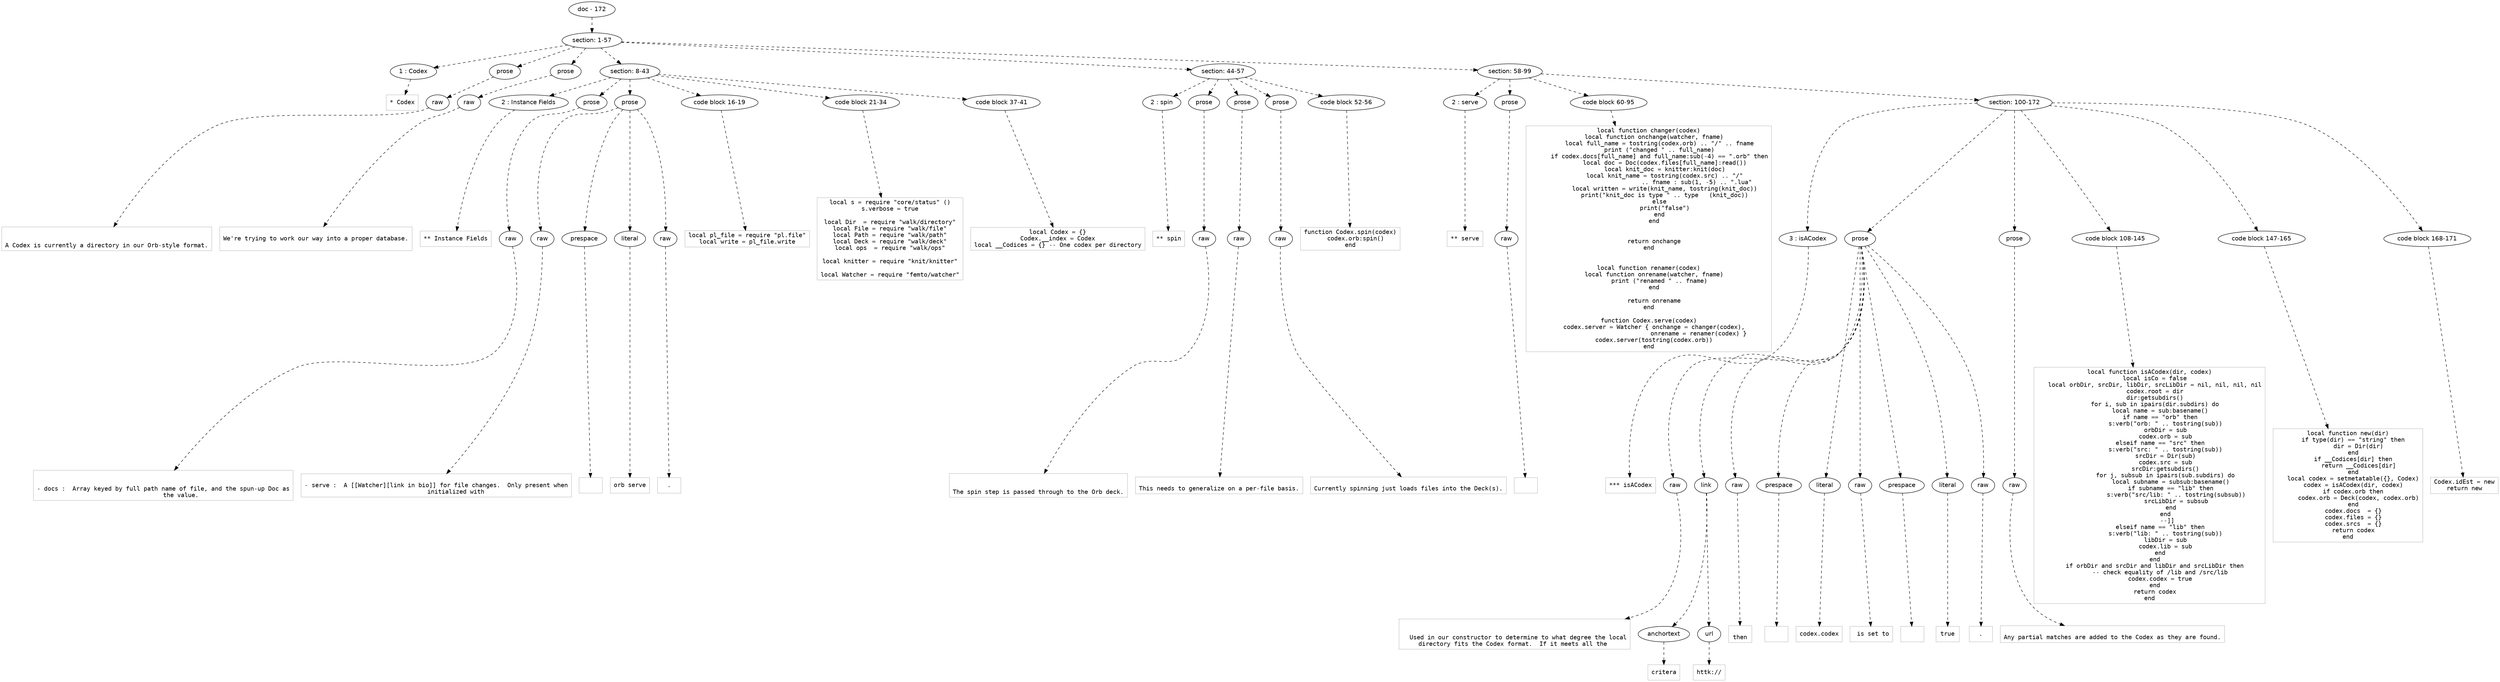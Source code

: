 digraph lpegNode {

node [fontname=Helvetica]
edge [style=dashed]

doc_0 [label="doc - 172"]


doc_0 -> { section_1}
{rank=same; section_1}

section_1 [label="section: 1-57"]


// END RANK doc_0

section_1 -> { header_2 prose_3 prose_4 section_5 section_6 section_7}
{rank=same; header_2 prose_3 prose_4 section_5 section_6 section_7}

header_2 [label="1 : Codex"]

prose_3 [label="prose"]

prose_4 [label="prose"]

section_5 [label="section: 8-43"]

section_6 [label="section: 44-57"]

section_7 [label="section: 58-99"]


// END RANK section_1

header_2 -> leaf_8
leaf_8  [color=Gray,shape=rectangle,fontname=Inconsolata,label="* Codex"]
// END RANK header_2

prose_3 -> { raw_9}
{rank=same; raw_9}

raw_9 [label="raw"]


// END RANK prose_3

raw_9 -> leaf_10
leaf_10  [color=Gray,shape=rectangle,fontname=Inconsolata,label="

A Codex is currently a directory in our Orb-style format.
"]
// END RANK raw_9

prose_4 -> { raw_11}
{rank=same; raw_11}

raw_11 [label="raw"]


// END RANK prose_4

raw_11 -> leaf_12
leaf_12  [color=Gray,shape=rectangle,fontname=Inconsolata,label="
We're trying to work our way into a proper database.

"]
// END RANK raw_11

section_5 -> { header_13 prose_14 prose_15 codeblock_16 codeblock_17 codeblock_18}
{rank=same; header_13 prose_14 prose_15 codeblock_16 codeblock_17 codeblock_18}

header_13 [label="2 : Instance Fields"]

prose_14 [label="prose"]

prose_15 [label="prose"]

codeblock_16 [label="code block 16-19"]

codeblock_17 [label="code block 21-34"]

codeblock_18 [label="code block 37-41"]


// END RANK section_5

header_13 -> leaf_19
leaf_19  [color=Gray,shape=rectangle,fontname=Inconsolata,label="** Instance Fields"]
// END RANK header_13

prose_14 -> { raw_20}
{rank=same; raw_20}

raw_20 [label="raw"]


// END RANK prose_14

raw_20 -> leaf_21
leaf_21  [color=Gray,shape=rectangle,fontname=Inconsolata,label="

- docs :  Array keyed by full path name of file, and the spun-up Doc as
          the value.
"]
// END RANK raw_20

prose_15 -> { raw_22 prespace_23 literal_24 raw_25}
{rank=same; raw_22 prespace_23 literal_24 raw_25}

raw_22 [label="raw"]

prespace_23 [label="prespace"]

literal_24 [label="literal"]

raw_25 [label="raw"]


// END RANK prose_15

raw_22 -> leaf_26
leaf_26  [color=Gray,shape=rectangle,fontname=Inconsolata,label="
- serve :  A [[Watcher][link in bio]] for file changes.  Only present when
           initialized with"]
// END RANK raw_22

prespace_23 -> leaf_27
leaf_27  [color=Gray,shape=rectangle,fontname=Inconsolata,label=" "]
// END RANK prespace_23

literal_24 -> leaf_28
leaf_28  [color=Gray,shape=rectangle,fontname=Inconsolata,label="orb serve"]
// END RANK literal_24

raw_25 -> leaf_29
leaf_29  [color=Gray,shape=rectangle,fontname=Inconsolata,label=".
"]
// END RANK raw_25

codeblock_16 -> leaf_30
leaf_30  [color=Gray,shape=rectangle,fontname=Inconsolata,label="local pl_file = require \"pl.file\"
local write = pl_file.write"]
// END RANK codeblock_16

codeblock_17 -> leaf_31
leaf_31  [color=Gray,shape=rectangle,fontname=Inconsolata,label="local s = require \"core/status\" ()
s.verbose = true

local Dir  = require \"walk/directory\"
local File = require \"walk/file\"
local Path = require \"walk/path\"
local Deck = require \"walk/deck\"
local ops  = require \"walk/ops\"

local knitter = require \"knit/knitter\"

local Watcher = require \"femto/watcher\""]
// END RANK codeblock_17

codeblock_18 -> leaf_32
leaf_32  [color=Gray,shape=rectangle,fontname=Inconsolata,label="local Codex = {}
Codex.__index = Codex
local __Codices = {} -- One codex per directory"]
// END RANK codeblock_18

section_6 -> { header_33 prose_34 prose_35 prose_36 codeblock_37}
{rank=same; header_33 prose_34 prose_35 prose_36 codeblock_37}

header_33 [label="2 : spin"]

prose_34 [label="prose"]

prose_35 [label="prose"]

prose_36 [label="prose"]

codeblock_37 [label="code block 52-56"]


// END RANK section_6

header_33 -> leaf_38
leaf_38  [color=Gray,shape=rectangle,fontname=Inconsolata,label="** spin"]
// END RANK header_33

prose_34 -> { raw_39}
{rank=same; raw_39}

raw_39 [label="raw"]


// END RANK prose_34

raw_39 -> leaf_40
leaf_40  [color=Gray,shape=rectangle,fontname=Inconsolata,label="

The spin step is passed through to the Orb deck.
"]
// END RANK raw_39

prose_35 -> { raw_41}
{rank=same; raw_41}

raw_41 [label="raw"]


// END RANK prose_35

raw_41 -> leaf_42
leaf_42  [color=Gray,shape=rectangle,fontname=Inconsolata,label="
This needs to generalize on a per-file basis.
"]
// END RANK raw_41

prose_36 -> { raw_43}
{rank=same; raw_43}

raw_43 [label="raw"]


// END RANK prose_36

raw_43 -> leaf_44
leaf_44  [color=Gray,shape=rectangle,fontname=Inconsolata,label="
Currently spinning just loads files into the Deck(s).
"]
// END RANK raw_43

codeblock_37 -> leaf_45
leaf_45  [color=Gray,shape=rectangle,fontname=Inconsolata,label="function Codex.spin(codex)
   codex.orb:spin()
end"]
// END RANK codeblock_37

section_7 -> { header_46 prose_47 codeblock_48 section_49}
{rank=same; header_46 prose_47 codeblock_48 section_49}

header_46 [label="2 : serve"]

prose_47 [label="prose"]

codeblock_48 [label="code block 60-95"]

section_49 [label="section: 100-172"]


// END RANK section_7

header_46 -> leaf_50
leaf_50  [color=Gray,shape=rectangle,fontname=Inconsolata,label="** serve"]
// END RANK header_46

prose_47 -> { raw_51}
{rank=same; raw_51}

raw_51 [label="raw"]


// END RANK prose_47

raw_51 -> leaf_52
leaf_52  [color=Gray,shape=rectangle,fontname=Inconsolata,label="
"]
// END RANK raw_51

codeblock_48 -> leaf_53
leaf_53  [color=Gray,shape=rectangle,fontname=Inconsolata,label="local function changer(codex)
   local function onchange(watcher, fname)
      local full_name = tostring(codex.orb) .. \"/\" .. fname
      print (\"changed \" .. full_name)
      if codex.docs[full_name] and full_name:sub(-4) == \".orb\" then
         local doc = Doc(codex.files[full_name]:read())
         local knit_doc = knitter:knit(doc)
         local knit_name = tostring(codex.src) .. \"/\"
                           .. fname : sub(1, -5) .. \".lua\"
         local written = write(knit_name, tostring(knit_doc))
         print(\"knit_doc is type \" .. type   (knit_doc))
      else
         print(\"false\")
      end
   end


   return onchange
end


local function renamer(codex)
   local function onrename(watcher, fname)
      print (\"renamed \" .. fname)
   end

   return onrename
end

function Codex.serve(codex)
   codex.server = Watcher { onchange = changer(codex),
                            onrename = renamer(codex) }
   codex.server(tostring(codex.orb))
end"]
// END RANK codeblock_48

section_49 -> { header_54 prose_55 prose_56 codeblock_57 codeblock_58 codeblock_59}
{rank=same; header_54 prose_55 prose_56 codeblock_57 codeblock_58 codeblock_59}

header_54 [label="3 : isACodex"]

prose_55 [label="prose"]

prose_56 [label="prose"]

codeblock_57 [label="code block 108-145"]

codeblock_58 [label="code block 147-165"]

codeblock_59 [label="code block 168-171"]


// END RANK section_49

header_54 -> leaf_60
leaf_60  [color=Gray,shape=rectangle,fontname=Inconsolata,label="*** isACodex"]
// END RANK header_54

prose_55 -> { raw_61 link_62 raw_63 prespace_64 literal_65 raw_66 prespace_67 literal_68 raw_69}
{rank=same; raw_61 link_62 raw_63 prespace_64 literal_65 raw_66 prespace_67 literal_68 raw_69}

raw_61 [label="raw"]

link_62 [label="link"]

raw_63 [label="raw"]

prespace_64 [label="prespace"]

literal_65 [label="literal"]

raw_66 [label="raw"]

prespace_67 [label="prespace"]

literal_68 [label="literal"]

raw_69 [label="raw"]


// END RANK prose_55

raw_61 -> leaf_70
leaf_70  [color=Gray,shape=rectangle,fontname=Inconsolata,label="

  Used in our constructor to determine to what degree the local
directory fits the Codex format.  If it meets all the "]
// END RANK raw_61

link_62 -> { anchortext_71 url_72}
{rank=same; anchortext_71 url_72}

anchortext_71 [label="anchortext"]

url_72 [label="url"]


// END RANK link_62

anchortext_71 -> leaf_73
leaf_73  [color=Gray,shape=rectangle,fontname=Inconsolata,label="critera"]
// END RANK anchortext_71

url_72 -> leaf_74
leaf_74  [color=Gray,shape=rectangle,fontname=Inconsolata,label="httk://"]
// END RANK url_72

raw_63 -> leaf_75
leaf_75  [color=Gray,shape=rectangle,fontname=Inconsolata,label="
then"]
// END RANK raw_63

prespace_64 -> leaf_76
leaf_76  [color=Gray,shape=rectangle,fontname=Inconsolata,label=" "]
// END RANK prespace_64

literal_65 -> leaf_77
leaf_77  [color=Gray,shape=rectangle,fontname=Inconsolata,label="codex.codex"]
// END RANK literal_65

raw_66 -> leaf_78
leaf_78  [color=Gray,shape=rectangle,fontname=Inconsolata,label=" is set to"]
// END RANK raw_66

prespace_67 -> leaf_79
leaf_79  [color=Gray,shape=rectangle,fontname=Inconsolata,label=" "]
// END RANK prespace_67

literal_68 -> leaf_80
leaf_80  [color=Gray,shape=rectangle,fontname=Inconsolata,label="true"]
// END RANK literal_68

raw_69 -> leaf_81
leaf_81  [color=Gray,shape=rectangle,fontname=Inconsolata,label=".
"]
// END RANK raw_69

prose_56 -> { raw_82}
{rank=same; raw_82}

raw_82 [label="raw"]


// END RANK prose_56

raw_82 -> leaf_83
leaf_83  [color=Gray,shape=rectangle,fontname=Inconsolata,label="
Any partial matches are added to the Codex as they are found.
"]
// END RANK raw_82

codeblock_57 -> leaf_84
leaf_84  [color=Gray,shape=rectangle,fontname=Inconsolata,label="local function isACodex(dir, codex)
   local isCo = false
   local orbDir, srcDir, libDir, srcLibDir = nil, nil, nil, nil
   codex.root = dir
   dir:getsubdirs()
   for i, sub in ipairs(dir.subdirs) do
      local name = sub:basename()
      if name == \"orb\" then
         s:verb(\"orb: \" .. tostring(sub))
         orbDir = sub
         codex.orb = sub
      elseif name == \"src\" then
         s:verb(\"src: \" .. tostring(sub))
         srcDir = Dir(sub)
         codex.src = sub
         srcDir:getsubdirs()
         for j, subsub in ipairs(sub.subdirs) do
            local subname = subsub:basename()
            if subname == \"lib\" then
               s:verb(\"src/lib: \" .. tostring(subsub))
               srcLibDir = subsub
            end
         end
          --]]
      elseif name == \"lib\" then
         s:verb(\"lib: \" .. tostring(sub))
         libDir = sub
         codex.lib = sub
      end
   end
   if orbDir and srcDir and libDir and srcLibDir then
      -- check equality of /lib and /src/lib
      codex.codex = true
   end
   return codex
end"]
// END RANK codeblock_57

codeblock_58 -> leaf_85
leaf_85  [color=Gray,shape=rectangle,fontname=Inconsolata,label="local function new(dir)
   if type(dir) == \"string\" then
      dir = Dir(dir)
   end
   if __Codices[dir] then
      return __Codices[dir]
   end
   local codex = setmetatable({}, Codex)
   codex = isACodex(dir, codex)
   if codex.orb then
      codex.orb = Deck(codex, codex.orb)
   end
   codex.docs  = {}
   codex.files = {}
   codex.srcs  = {}
   return codex
end"]
// END RANK codeblock_58

codeblock_59 -> leaf_86
leaf_86  [color=Gray,shape=rectangle,fontname=Inconsolata,label="Codex.idEst = new
return new"]
// END RANK codeblock_59


}
